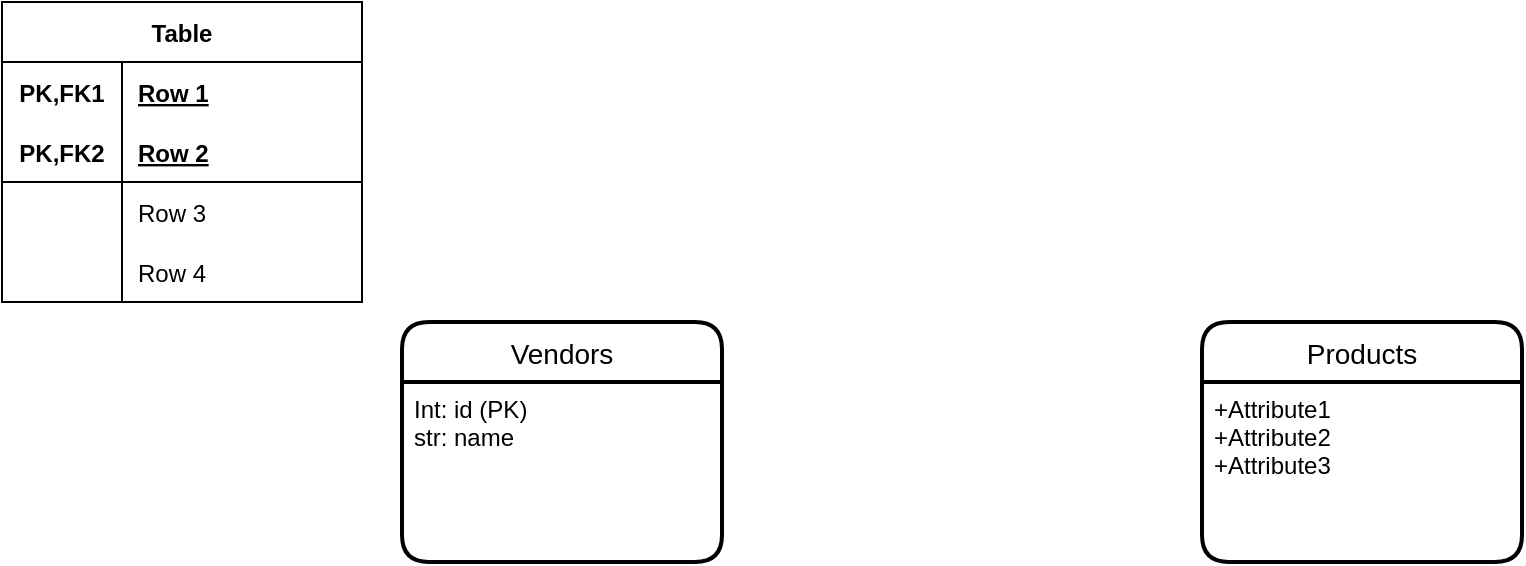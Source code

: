 <mxfile version="20.8.8" type="github">
  <diagram name="Page-1" id="Jph2bcaY0iuIxsixSjv7">
    <mxGraphModel dx="988" dy="540" grid="1" gridSize="10" guides="1" tooltips="1" connect="1" arrows="1" fold="1" page="1" pageScale="1" pageWidth="850" pageHeight="1100" math="0" shadow="0">
      <root>
        <mxCell id="0" />
        <mxCell id="1" parent="0" />
        <mxCell id="4emPngFanIM-GS0kPym_-1" value="Vendors" style="swimlane;childLayout=stackLayout;horizontal=1;startSize=30;horizontalStack=0;rounded=1;fontSize=14;fontStyle=0;strokeWidth=2;resizeParent=0;resizeLast=1;shadow=0;dashed=0;align=center;" vertex="1" parent="1">
          <mxGeometry x="250" y="490" width="160" height="120" as="geometry" />
        </mxCell>
        <mxCell id="4emPngFanIM-GS0kPym_-2" value="Int: id (PK)&#xa;str: name" style="align=left;strokeColor=none;fillColor=none;spacingLeft=4;fontSize=12;verticalAlign=top;resizable=0;rotatable=0;part=1;" vertex="1" parent="4emPngFanIM-GS0kPym_-1">
          <mxGeometry y="30" width="160" height="90" as="geometry" />
        </mxCell>
        <mxCell id="4emPngFanIM-GS0kPym_-3" value="Products" style="swimlane;childLayout=stackLayout;horizontal=1;startSize=30;horizontalStack=0;rounded=1;fontSize=14;fontStyle=0;strokeWidth=2;resizeParent=0;resizeLast=1;shadow=0;dashed=0;align=center;" vertex="1" parent="1">
          <mxGeometry x="650" y="490" width="160" height="120" as="geometry" />
        </mxCell>
        <mxCell id="4emPngFanIM-GS0kPym_-4" value="+Attribute1&#xa;+Attribute2&#xa;+Attribute3" style="align=left;strokeColor=none;fillColor=none;spacingLeft=4;fontSize=12;verticalAlign=top;resizable=0;rotatable=0;part=1;" vertex="1" parent="4emPngFanIM-GS0kPym_-3">
          <mxGeometry y="30" width="160" height="90" as="geometry" />
        </mxCell>
        <mxCell id="4emPngFanIM-GS0kPym_-7" value="Table" style="shape=table;startSize=30;container=1;collapsible=1;childLayout=tableLayout;fixedRows=1;rowLines=0;fontStyle=1;align=center;resizeLast=1;" vertex="1" parent="1">
          <mxGeometry x="50" y="330" width="180" height="150" as="geometry" />
        </mxCell>
        <mxCell id="4emPngFanIM-GS0kPym_-8" value="" style="shape=tableRow;horizontal=0;startSize=0;swimlaneHead=0;swimlaneBody=0;fillColor=none;collapsible=0;dropTarget=0;points=[[0,0.5],[1,0.5]];portConstraint=eastwest;top=0;left=0;right=0;bottom=0;" vertex="1" parent="4emPngFanIM-GS0kPym_-7">
          <mxGeometry y="30" width="180" height="30" as="geometry" />
        </mxCell>
        <mxCell id="4emPngFanIM-GS0kPym_-9" value="PK,FK1" style="shape=partialRectangle;connectable=0;fillColor=none;top=0;left=0;bottom=0;right=0;fontStyle=1;overflow=hidden;" vertex="1" parent="4emPngFanIM-GS0kPym_-8">
          <mxGeometry width="60" height="30" as="geometry">
            <mxRectangle width="60" height="30" as="alternateBounds" />
          </mxGeometry>
        </mxCell>
        <mxCell id="4emPngFanIM-GS0kPym_-10" value="Row 1" style="shape=partialRectangle;connectable=0;fillColor=none;top=0;left=0;bottom=0;right=0;align=left;spacingLeft=6;fontStyle=5;overflow=hidden;" vertex="1" parent="4emPngFanIM-GS0kPym_-8">
          <mxGeometry x="60" width="120" height="30" as="geometry">
            <mxRectangle width="120" height="30" as="alternateBounds" />
          </mxGeometry>
        </mxCell>
        <mxCell id="4emPngFanIM-GS0kPym_-11" value="" style="shape=tableRow;horizontal=0;startSize=0;swimlaneHead=0;swimlaneBody=0;fillColor=none;collapsible=0;dropTarget=0;points=[[0,0.5],[1,0.5]];portConstraint=eastwest;top=0;left=0;right=0;bottom=1;" vertex="1" parent="4emPngFanIM-GS0kPym_-7">
          <mxGeometry y="60" width="180" height="30" as="geometry" />
        </mxCell>
        <mxCell id="4emPngFanIM-GS0kPym_-12" value="PK,FK2" style="shape=partialRectangle;connectable=0;fillColor=none;top=0;left=0;bottom=0;right=0;fontStyle=1;overflow=hidden;" vertex="1" parent="4emPngFanIM-GS0kPym_-11">
          <mxGeometry width="60" height="30" as="geometry">
            <mxRectangle width="60" height="30" as="alternateBounds" />
          </mxGeometry>
        </mxCell>
        <mxCell id="4emPngFanIM-GS0kPym_-13" value="Row 2" style="shape=partialRectangle;connectable=0;fillColor=none;top=0;left=0;bottom=0;right=0;align=left;spacingLeft=6;fontStyle=5;overflow=hidden;" vertex="1" parent="4emPngFanIM-GS0kPym_-11">
          <mxGeometry x="60" width="120" height="30" as="geometry">
            <mxRectangle width="120" height="30" as="alternateBounds" />
          </mxGeometry>
        </mxCell>
        <mxCell id="4emPngFanIM-GS0kPym_-14" value="" style="shape=tableRow;horizontal=0;startSize=0;swimlaneHead=0;swimlaneBody=0;fillColor=none;collapsible=0;dropTarget=0;points=[[0,0.5],[1,0.5]];portConstraint=eastwest;top=0;left=0;right=0;bottom=0;" vertex="1" parent="4emPngFanIM-GS0kPym_-7">
          <mxGeometry y="90" width="180" height="30" as="geometry" />
        </mxCell>
        <mxCell id="4emPngFanIM-GS0kPym_-15" value="" style="shape=partialRectangle;connectable=0;fillColor=none;top=0;left=0;bottom=0;right=0;editable=1;overflow=hidden;" vertex="1" parent="4emPngFanIM-GS0kPym_-14">
          <mxGeometry width="60" height="30" as="geometry">
            <mxRectangle width="60" height="30" as="alternateBounds" />
          </mxGeometry>
        </mxCell>
        <mxCell id="4emPngFanIM-GS0kPym_-16" value="Row 3" style="shape=partialRectangle;connectable=0;fillColor=none;top=0;left=0;bottom=0;right=0;align=left;spacingLeft=6;overflow=hidden;" vertex="1" parent="4emPngFanIM-GS0kPym_-14">
          <mxGeometry x="60" width="120" height="30" as="geometry">
            <mxRectangle width="120" height="30" as="alternateBounds" />
          </mxGeometry>
        </mxCell>
        <mxCell id="4emPngFanIM-GS0kPym_-17" value="" style="shape=tableRow;horizontal=0;startSize=0;swimlaneHead=0;swimlaneBody=0;fillColor=none;collapsible=0;dropTarget=0;points=[[0,0.5],[1,0.5]];portConstraint=eastwest;top=0;left=0;right=0;bottom=0;" vertex="1" parent="4emPngFanIM-GS0kPym_-7">
          <mxGeometry y="120" width="180" height="30" as="geometry" />
        </mxCell>
        <mxCell id="4emPngFanIM-GS0kPym_-18" value="" style="shape=partialRectangle;connectable=0;fillColor=none;top=0;left=0;bottom=0;right=0;editable=1;overflow=hidden;" vertex="1" parent="4emPngFanIM-GS0kPym_-17">
          <mxGeometry width="60" height="30" as="geometry">
            <mxRectangle width="60" height="30" as="alternateBounds" />
          </mxGeometry>
        </mxCell>
        <mxCell id="4emPngFanIM-GS0kPym_-19" value="Row 4" style="shape=partialRectangle;connectable=0;fillColor=none;top=0;left=0;bottom=0;right=0;align=left;spacingLeft=6;overflow=hidden;" vertex="1" parent="4emPngFanIM-GS0kPym_-17">
          <mxGeometry x="60" width="120" height="30" as="geometry">
            <mxRectangle width="120" height="30" as="alternateBounds" />
          </mxGeometry>
        </mxCell>
      </root>
    </mxGraphModel>
  </diagram>
</mxfile>
